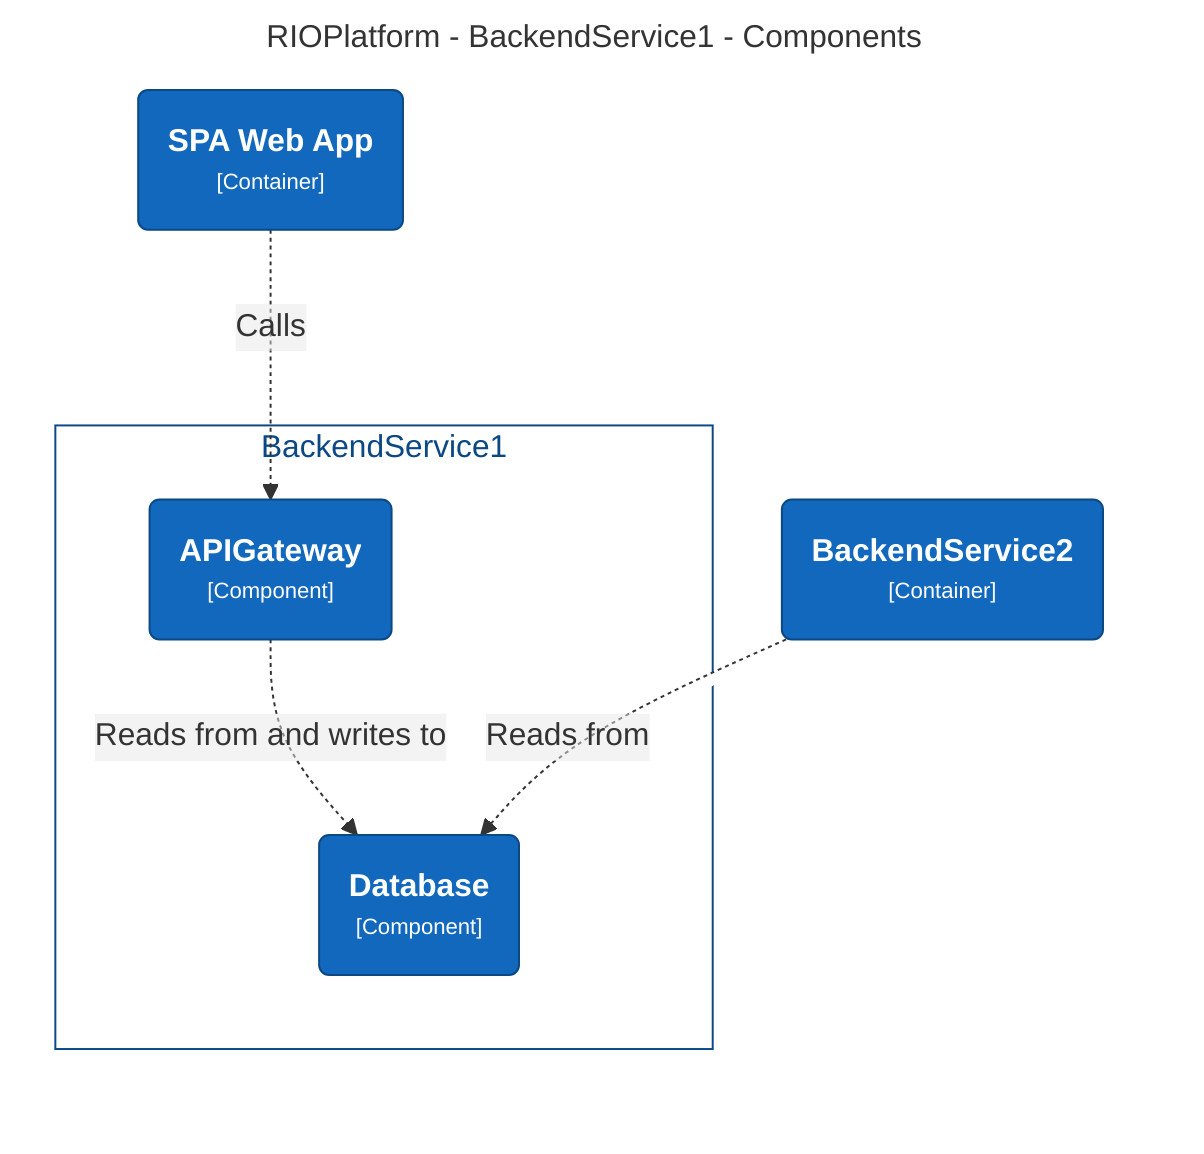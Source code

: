 graph LR
  linkStyle default fill:#ffffff

  subgraph diagram ["RIOPlatform - BackendService1 - Components"]
    style diagram fill:#ffffff,stroke:#ffffff

    12("<div style='font-weight: bold'>BackendService2</div><div style='font-size: 70%; margin-top: 0px'>[Container]</div>")
    style 12 fill:#1168bd,stroke:#0b4884,color:#ffffff
    4("<div style='font-weight: bold'>SPA Web App</div><div style='font-size: 70%; margin-top: 0px'>[Container]</div>")
    style 4 fill:#1168bd,stroke:#0b4884,color:#ffffff

    subgraph 6 [BackendService1]
      style 6 fill:#ffffff,stroke:#0b4884,color:#0b4884

      10("<div style='font-weight: bold'>Database</div><div style='font-size: 70%; margin-top: 0px'>[Component]</div>")
      style 10 fill:#1168bd,stroke:#0b4884,color:#ffffff
      7("<div style='font-weight: bold'>APIGateway</div><div style='font-size: 70%; margin-top: 0px'>[Component]</div>")
      style 7 fill:#1168bd,stroke:#0b4884,color:#ffffff
    end

    7-. "<div>Reads from and writes to</div><div style='font-size: 70%'></div>" .->10
    12-. "<div>Reads from</div><div style='font-size: 70%'></div>" .->10
    4-. "<div>Calls</div><div style='font-size: 70%'></div>" .->7
  end